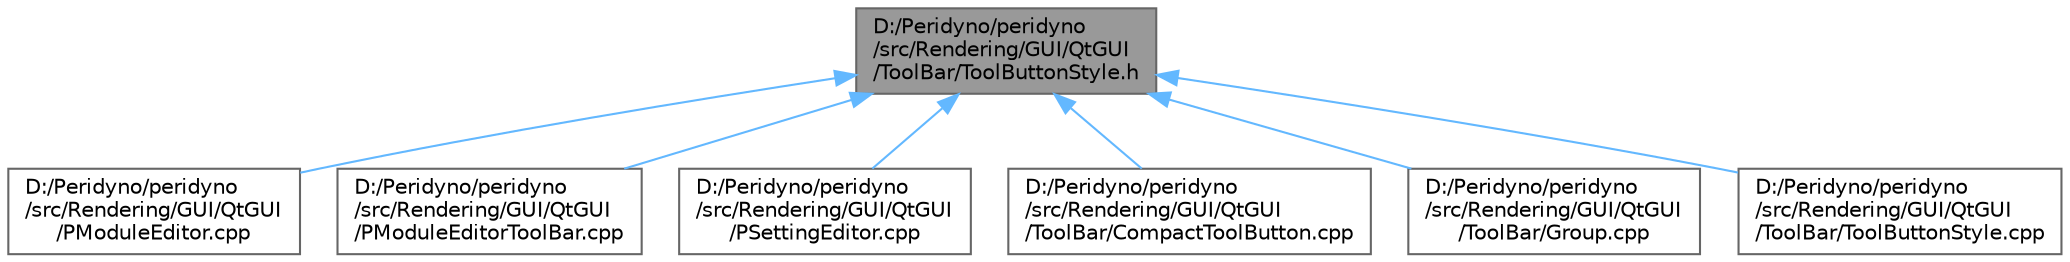digraph "D:/Peridyno/peridyno/src/Rendering/GUI/QtGUI/ToolBar/ToolButtonStyle.h"
{
 // LATEX_PDF_SIZE
  bgcolor="transparent";
  edge [fontname=Helvetica,fontsize=10,labelfontname=Helvetica,labelfontsize=10];
  node [fontname=Helvetica,fontsize=10,shape=box,height=0.2,width=0.4];
  Node1 [id="Node000001",label="D:/Peridyno/peridyno\l/src/Rendering/GUI/QtGUI\l/ToolBar/ToolButtonStyle.h",height=0.2,width=0.4,color="gray40", fillcolor="grey60", style="filled", fontcolor="black",tooltip=" "];
  Node1 -> Node2 [id="edge1_Node000001_Node000002",dir="back",color="steelblue1",style="solid",tooltip=" "];
  Node2 [id="Node000002",label="D:/Peridyno/peridyno\l/src/Rendering/GUI/QtGUI\l/PModuleEditor.cpp",height=0.2,width=0.4,color="grey40", fillcolor="white", style="filled",URL="$_p_module_editor_8cpp.html",tooltip=" "];
  Node1 -> Node3 [id="edge2_Node000001_Node000003",dir="back",color="steelblue1",style="solid",tooltip=" "];
  Node3 [id="Node000003",label="D:/Peridyno/peridyno\l/src/Rendering/GUI/QtGUI\l/PModuleEditorToolBar.cpp",height=0.2,width=0.4,color="grey40", fillcolor="white", style="filled",URL="$_p_module_editor_tool_bar_8cpp.html",tooltip=" "];
  Node1 -> Node4 [id="edge3_Node000001_Node000004",dir="back",color="steelblue1",style="solid",tooltip=" "];
  Node4 [id="Node000004",label="D:/Peridyno/peridyno\l/src/Rendering/GUI/QtGUI\l/PSettingEditor.cpp",height=0.2,width=0.4,color="grey40", fillcolor="white", style="filled",URL="$_p_setting_editor_8cpp.html",tooltip=" "];
  Node1 -> Node5 [id="edge4_Node000001_Node000005",dir="back",color="steelblue1",style="solid",tooltip=" "];
  Node5 [id="Node000005",label="D:/Peridyno/peridyno\l/src/Rendering/GUI/QtGUI\l/ToolBar/CompactToolButton.cpp",height=0.2,width=0.4,color="grey40", fillcolor="white", style="filled",URL="$_compact_tool_button_8cpp.html",tooltip=" "];
  Node1 -> Node6 [id="edge5_Node000001_Node000006",dir="back",color="steelblue1",style="solid",tooltip=" "];
  Node6 [id="Node000006",label="D:/Peridyno/peridyno\l/src/Rendering/GUI/QtGUI\l/ToolBar/Group.cpp",height=0.2,width=0.4,color="grey40", fillcolor="white", style="filled",URL="$_group_8cpp.html",tooltip=" "];
  Node1 -> Node7 [id="edge6_Node000001_Node000007",dir="back",color="steelblue1",style="solid",tooltip=" "];
  Node7 [id="Node000007",label="D:/Peridyno/peridyno\l/src/Rendering/GUI/QtGUI\l/ToolBar/ToolButtonStyle.cpp",height=0.2,width=0.4,color="grey40", fillcolor="white", style="filled",URL="$_tool_button_style_8cpp.html",tooltip=" "];
}
